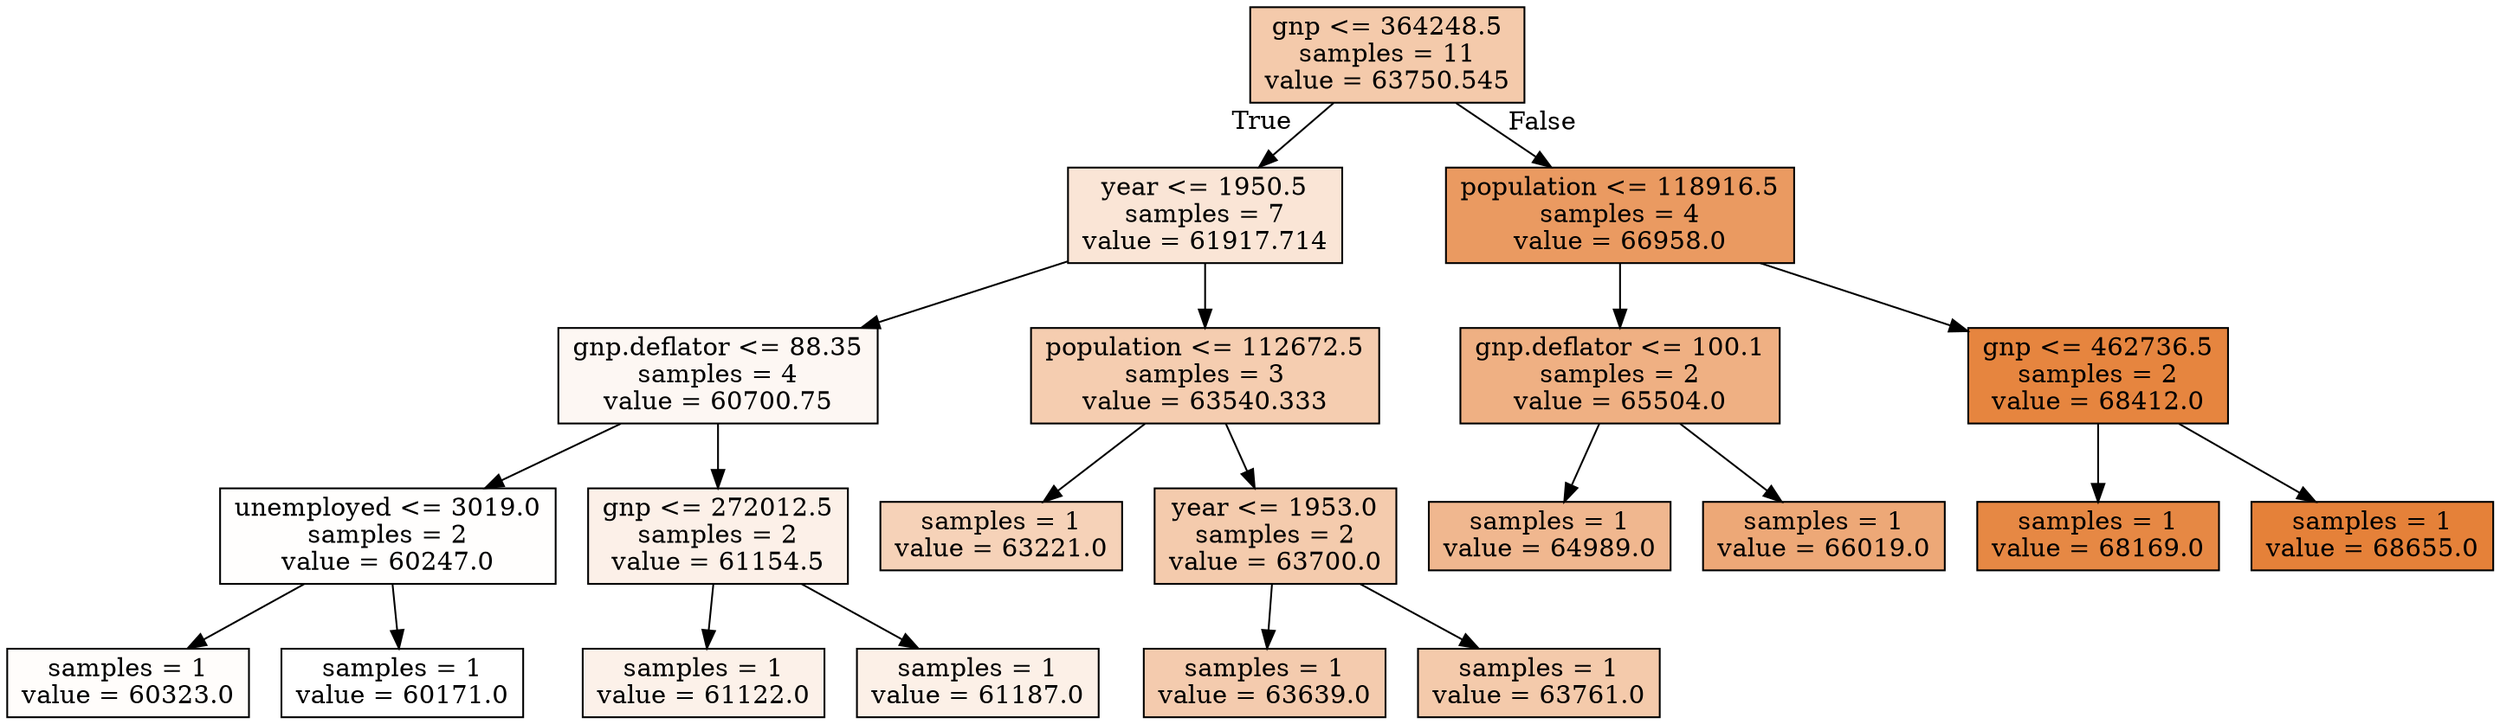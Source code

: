 digraph Tree {
node [shape=box, style="filled", color="black"] ;
0 [label="gnp <= 364248.5\nsamples = 11\nvalue = 63750.545", fillcolor="#f4caab"] ;
1 [label="year <= 1950.5\nsamples = 7\nvalue = 61917.714", fillcolor="#fae5d6"] ;
0 -> 1 [labeldistance=2.5, labelangle=45, headlabel="True"] ;
2 [label="gnp.deflator <= 88.35\nsamples = 4\nvalue = 60700.75", fillcolor="#fdf7f3"] ;
1 -> 2 ;
3 [label="unemployed <= 3019.0\nsamples = 2\nvalue = 60247.0", fillcolor="#fffefd"] ;
2 -> 3 ;
4 [label="samples = 1\nvalue = 60323.0", fillcolor="#fffdfb"] ;
3 -> 4 ;
5 [label="samples = 1\nvalue = 60171.0", fillcolor="#ffffff"] ;
3 -> 5 ;
6 [label="gnp <= 272012.5\nsamples = 2\nvalue = 61154.5", fillcolor="#fcf0e8"] ;
2 -> 6 ;
7 [label="samples = 1\nvalue = 61122.0", fillcolor="#fcf1e9"] ;
6 -> 7 ;
8 [label="samples = 1\nvalue = 61187.0", fillcolor="#fcf0e7"] ;
6 -> 8 ;
9 [label="population <= 112672.5\nsamples = 3\nvalue = 63540.333", fillcolor="#f5cdb0"] ;
1 -> 9 ;
10 [label="samples = 1\nvalue = 63221.0", fillcolor="#f6d2b8"] ;
9 -> 10 ;
11 [label="year <= 1953.0\nsamples = 2\nvalue = 63700.0", fillcolor="#f4cbad"] ;
9 -> 11 ;
12 [label="samples = 1\nvalue = 63639.0", fillcolor="#f4cbae"] ;
11 -> 12 ;
13 [label="samples = 1\nvalue = 63761.0", fillcolor="#f4caab"] ;
11 -> 13 ;
14 [label="population <= 118916.5\nsamples = 4\nvalue = 66958.0", fillcolor="#ea9a61"] ;
0 -> 14 [labeldistance=2.5, labelangle=-45, headlabel="False"] ;
15 [label="gnp.deflator <= 100.1\nsamples = 2\nvalue = 65504.0", fillcolor="#efb083"] ;
14 -> 15 ;
16 [label="samples = 1\nvalue = 64989.0", fillcolor="#f0b78f"] ;
15 -> 16 ;
17 [label="samples = 1\nvalue = 66019.0", fillcolor="#eda877"] ;
15 -> 17 ;
18 [label="gnp <= 462736.5\nsamples = 2\nvalue = 68412.0", fillcolor="#e6853f"] ;
14 -> 18 ;
19 [label="samples = 1\nvalue = 68169.0", fillcolor="#e68844"] ;
18 -> 19 ;
20 [label="samples = 1\nvalue = 68655.0", fillcolor="#e58139"] ;
18 -> 20 ;
}